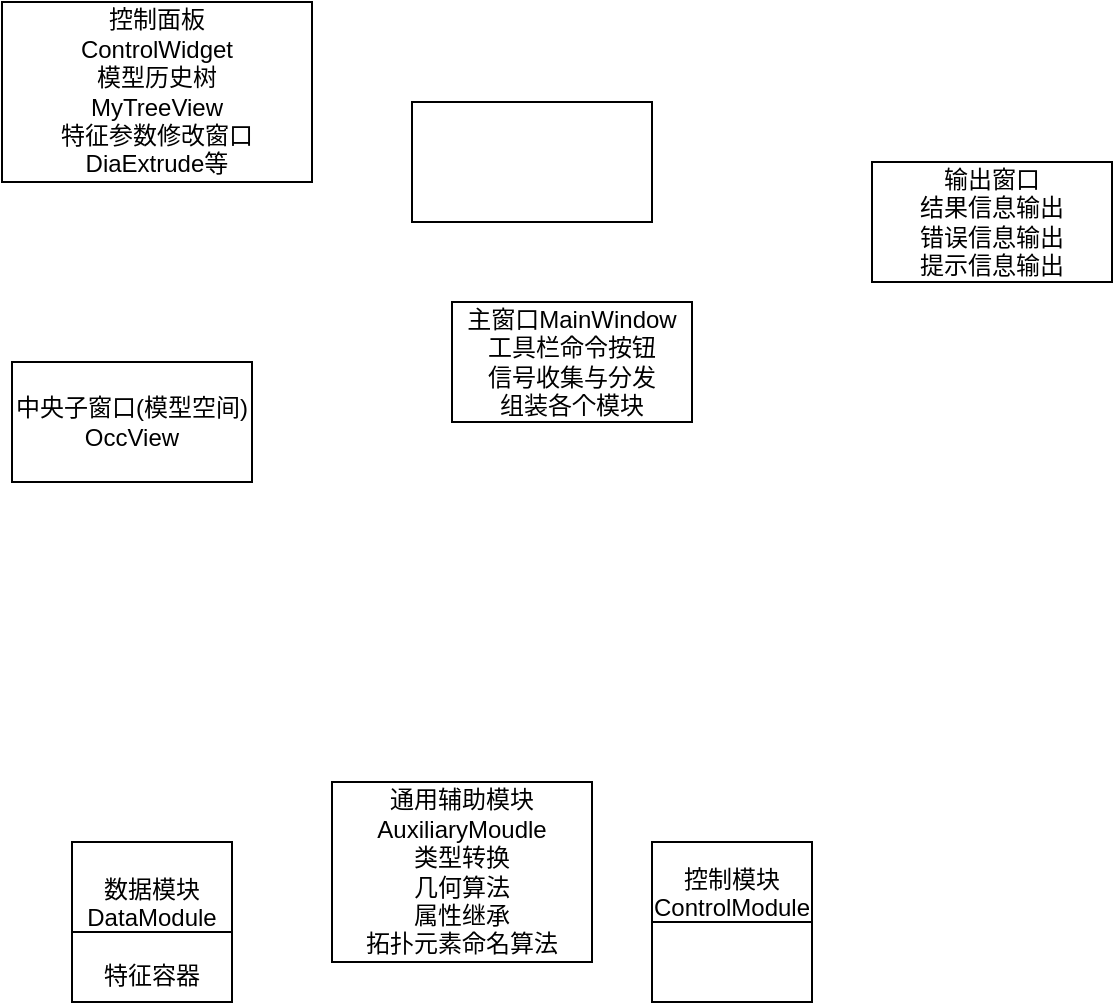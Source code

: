 <mxfile version="20.8.22" type="github">
  <diagram name="第 1 页" id="16RI17mL2uCNAuS8TD31">
    <mxGraphModel dx="662" dy="1748" grid="1" gridSize="10" guides="1" tooltips="1" connect="1" arrows="1" fold="1" page="1" pageScale="1" pageWidth="827" pageHeight="1169" math="0" shadow="0">
      <root>
        <mxCell id="0" />
        <mxCell id="1" parent="0" />
        <mxCell id="DAp46HCaXQgZN_aL6sgi-1" value="控制模块&lt;br&gt;ControlModule&lt;br&gt;&lt;br&gt;&lt;br&gt;" style="whiteSpace=wrap;html=1;aspect=fixed;" vertex="1" parent="1">
          <mxGeometry x="340" y="410" width="80" height="80" as="geometry" />
        </mxCell>
        <mxCell id="DAp46HCaXQgZN_aL6sgi-3" value="" style="whiteSpace=wrap;html=1;aspect=fixed;" vertex="1" parent="1">
          <mxGeometry x="50" y="410" width="80" height="80" as="geometry" />
        </mxCell>
        <mxCell id="DAp46HCaXQgZN_aL6sgi-4" value="数据模块&lt;br&gt;DataModule&lt;br&gt;&lt;br&gt;特征容器" style="text;html=1;strokeColor=none;fillColor=none;align=center;verticalAlign=middle;whiteSpace=wrap;rounded=0;" vertex="1" parent="1">
          <mxGeometry x="50" y="430" width="80" height="50" as="geometry" />
        </mxCell>
        <mxCell id="DAp46HCaXQgZN_aL6sgi-6" value="" style="endArrow=none;html=1;rounded=0;exitX=0;exitY=0.5;exitDx=0;exitDy=0;entryX=1;entryY=0.5;entryDx=0;entryDy=0;" edge="1" parent="1" source="DAp46HCaXQgZN_aL6sgi-4" target="DAp46HCaXQgZN_aL6sgi-4">
          <mxGeometry width="50" height="50" relative="1" as="geometry">
            <mxPoint x="70" y="480" as="sourcePoint" />
            <mxPoint x="120" y="430" as="targetPoint" />
          </mxGeometry>
        </mxCell>
        <mxCell id="DAp46HCaXQgZN_aL6sgi-7" value="" style="endArrow=none;html=1;rounded=0;entryX=1;entryY=0.5;entryDx=0;entryDy=0;exitX=0;exitY=0.5;exitDx=0;exitDy=0;" edge="1" parent="1" source="DAp46HCaXQgZN_aL6sgi-1" target="DAp46HCaXQgZN_aL6sgi-1">
          <mxGeometry width="50" height="50" relative="1" as="geometry">
            <mxPoint x="130" y="310" as="sourcePoint" />
            <mxPoint x="190" y="310" as="targetPoint" />
          </mxGeometry>
        </mxCell>
        <mxCell id="DAp46HCaXQgZN_aL6sgi-16" value="主窗口MainWindow&lt;br&gt;工具栏命令按钮&lt;br&gt;信号收集与分发&lt;br&gt;组装各个模块" style="rounded=0;whiteSpace=wrap;html=1;" vertex="1" parent="1">
          <mxGeometry x="240" y="140" width="120" height="60" as="geometry" />
        </mxCell>
        <mxCell id="DAp46HCaXQgZN_aL6sgi-17" value="中央子窗口(模型空间)&lt;br&gt;OccView" style="rounded=0;whiteSpace=wrap;html=1;" vertex="1" parent="1">
          <mxGeometry x="20" y="170" width="120" height="60" as="geometry" />
        </mxCell>
        <mxCell id="DAp46HCaXQgZN_aL6sgi-18" value="" style="rounded=0;whiteSpace=wrap;html=1;" vertex="1" parent="1">
          <mxGeometry x="220" y="40" width="120" height="60" as="geometry" />
        </mxCell>
        <mxCell id="DAp46HCaXQgZN_aL6sgi-19" value="输出窗口&lt;br&gt;结果信息输出&lt;br&gt;错误信息输出&lt;br&gt;提示信息输出" style="rounded=0;whiteSpace=wrap;html=1;" vertex="1" parent="1">
          <mxGeometry x="450" y="70" width="120" height="60" as="geometry" />
        </mxCell>
        <mxCell id="DAp46HCaXQgZN_aL6sgi-20" value="控制面板&lt;br&gt;ControlWidget&lt;br&gt;模型历史树&lt;br&gt;MyTreeView&lt;br&gt;特征参数修改窗口&lt;br&gt;DiaExtrude等" style="rounded=0;whiteSpace=wrap;html=1;" vertex="1" parent="1">
          <mxGeometry x="15" y="-10" width="155" height="90" as="geometry" />
        </mxCell>
        <mxCell id="DAp46HCaXQgZN_aL6sgi-22" value="通用辅助模块&lt;br&gt;AuxiliaryMoudle&lt;br&gt;类型转换&lt;br&gt;几何算法&lt;br&gt;属性继承&lt;br&gt;拓扑元素命名算法" style="rounded=0;whiteSpace=wrap;html=1;" vertex="1" parent="1">
          <mxGeometry x="180" y="380" width="130" height="90" as="geometry" />
        </mxCell>
      </root>
    </mxGraphModel>
  </diagram>
</mxfile>
